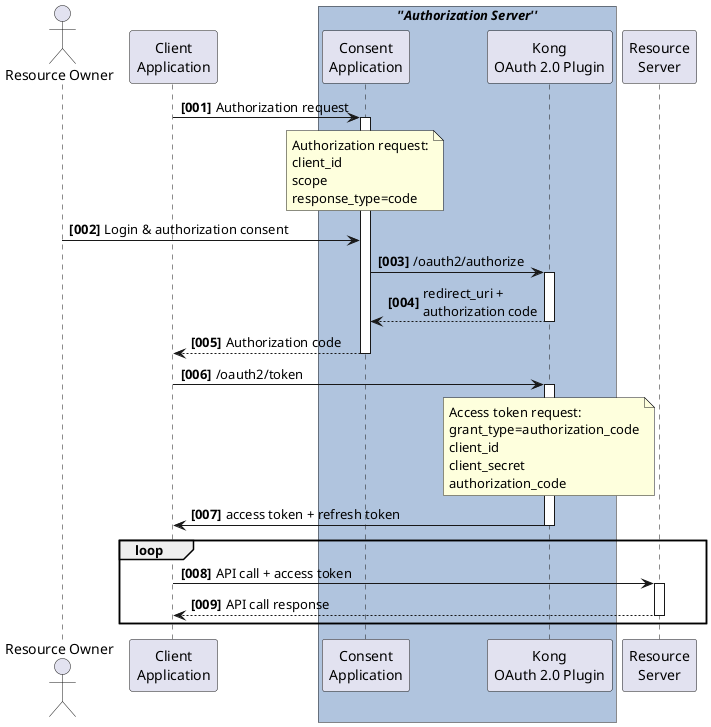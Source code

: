 @startuml

actor "Resource Owner" as RO
participant "Client\nApplication" as CL
box "//''Authorization Server''//" #LightSteelBlue
    participant "Consent\nApplication" as CA
    participant "Kong\nOAuth 2.0 Plugin" as KO
end box
participant "Resource\nServer" as RS

autonumber "<b>[000]"
CL -> CA: Authorization request
activate CA
note over CA
	Authorization request:
	client_id
	scope
	response_type=code
end note
RO -> CA: Login & authorization consent
CA -> KO: /oauth2/authorize
activate KO
KO --> CA : redirect_uri + \nauthorization code
deactivate KO
CA --> CL: Authorization code
deactivate CA
CL -> KO: /oauth2/token
note over KO
    Access token request:
    grant_type=authorization_code
    client_id
    client_secret
    authorization_code
end note
activate KO
KO -> CL: access token + refresh token
deactivate KO
loop
  CL -> RS: API call + access token
  activate RS
  RS --> CL: API call response
  deactivate RS
end

@enduml